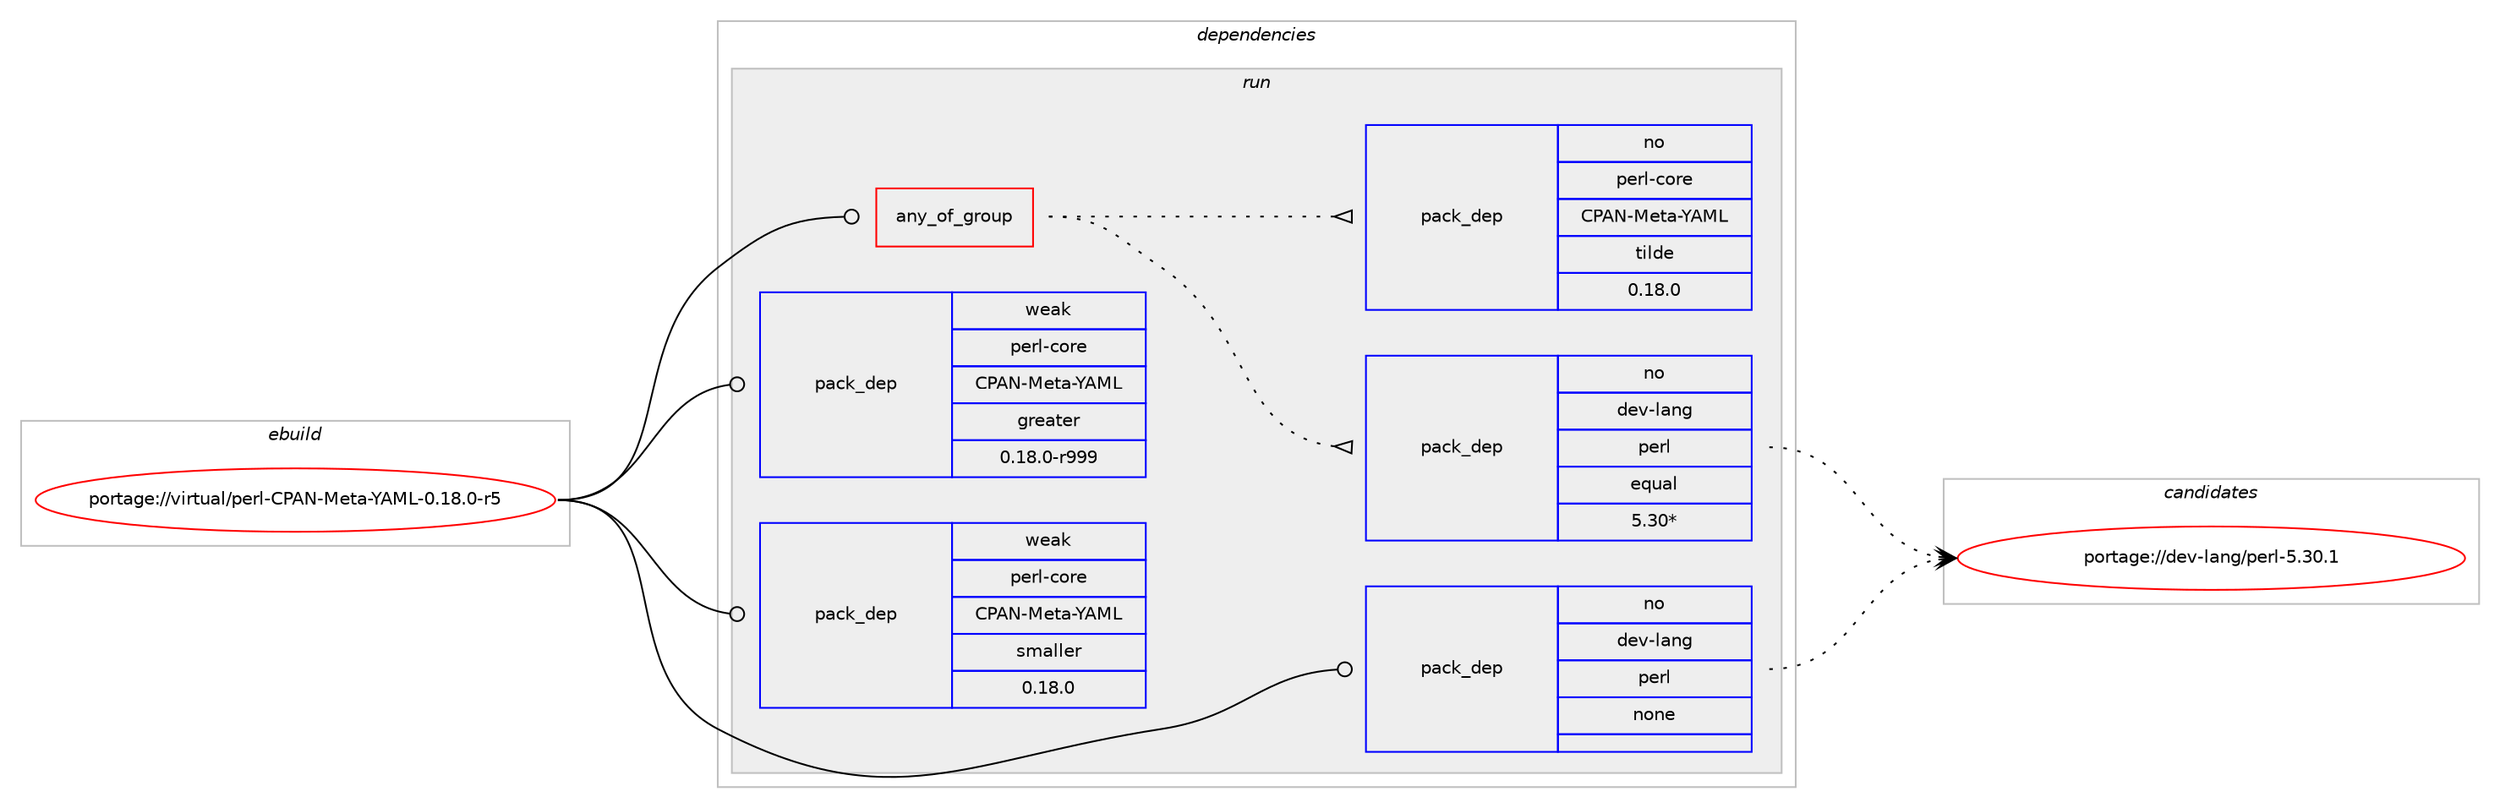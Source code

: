 digraph prolog {

# *************
# Graph options
# *************

newrank=true;
concentrate=true;
compound=true;
graph [rankdir=LR,fontname=Helvetica,fontsize=10,ranksep=1.5];#, ranksep=2.5, nodesep=0.2];
edge  [arrowhead=vee];
node  [fontname=Helvetica,fontsize=10];

# **********
# The ebuild
# **********

subgraph cluster_leftcol {
color=gray;
rank=same;
label=<<i>ebuild</i>>;
id [label="portage://virtual/perl-CPAN-Meta-YAML-0.18.0-r5", color=red, width=4, href="../virtual/perl-CPAN-Meta-YAML-0.18.0-r5.svg"];
}

# ****************
# The dependencies
# ****************

subgraph cluster_midcol {
color=gray;
label=<<i>dependencies</i>>;
subgraph cluster_compile {
fillcolor="#eeeeee";
style=filled;
label=<<i>compile</i>>;
}
subgraph cluster_compileandrun {
fillcolor="#eeeeee";
style=filled;
label=<<i>compile and run</i>>;
}
subgraph cluster_run {
fillcolor="#eeeeee";
style=filled;
label=<<i>run</i>>;
subgraph any185 {
dependency8613 [label=<<TABLE BORDER="0" CELLBORDER="1" CELLSPACING="0" CELLPADDING="4"><TR><TD CELLPADDING="10">any_of_group</TD></TR></TABLE>>, shape=none, color=red];subgraph pack7146 {
dependency8614 [label=<<TABLE BORDER="0" CELLBORDER="1" CELLSPACING="0" CELLPADDING="4" WIDTH="220"><TR><TD ROWSPAN="6" CELLPADDING="30">pack_dep</TD></TR><TR><TD WIDTH="110">no</TD></TR><TR><TD>dev-lang</TD></TR><TR><TD>perl</TD></TR><TR><TD>equal</TD></TR><TR><TD>5.30*</TD></TR></TABLE>>, shape=none, color=blue];
}
dependency8613:e -> dependency8614:w [weight=20,style="dotted",arrowhead="oinv"];
subgraph pack7147 {
dependency8615 [label=<<TABLE BORDER="0" CELLBORDER="1" CELLSPACING="0" CELLPADDING="4" WIDTH="220"><TR><TD ROWSPAN="6" CELLPADDING="30">pack_dep</TD></TR><TR><TD WIDTH="110">no</TD></TR><TR><TD>perl-core</TD></TR><TR><TD>CPAN-Meta-YAML</TD></TR><TR><TD>tilde</TD></TR><TR><TD>0.18.0</TD></TR></TABLE>>, shape=none, color=blue];
}
dependency8613:e -> dependency8615:w [weight=20,style="dotted",arrowhead="oinv"];
}
id:e -> dependency8613:w [weight=20,style="solid",arrowhead="odot"];
subgraph pack7148 {
dependency8616 [label=<<TABLE BORDER="0" CELLBORDER="1" CELLSPACING="0" CELLPADDING="4" WIDTH="220"><TR><TD ROWSPAN="6" CELLPADDING="30">pack_dep</TD></TR><TR><TD WIDTH="110">no</TD></TR><TR><TD>dev-lang</TD></TR><TR><TD>perl</TD></TR><TR><TD>none</TD></TR><TR><TD></TD></TR></TABLE>>, shape=none, color=blue];
}
id:e -> dependency8616:w [weight=20,style="solid",arrowhead="odot"];
subgraph pack7149 {
dependency8617 [label=<<TABLE BORDER="0" CELLBORDER="1" CELLSPACING="0" CELLPADDING="4" WIDTH="220"><TR><TD ROWSPAN="6" CELLPADDING="30">pack_dep</TD></TR><TR><TD WIDTH="110">weak</TD></TR><TR><TD>perl-core</TD></TR><TR><TD>CPAN-Meta-YAML</TD></TR><TR><TD>greater</TD></TR><TR><TD>0.18.0-r999</TD></TR></TABLE>>, shape=none, color=blue];
}
id:e -> dependency8617:w [weight=20,style="solid",arrowhead="odot"];
subgraph pack7150 {
dependency8618 [label=<<TABLE BORDER="0" CELLBORDER="1" CELLSPACING="0" CELLPADDING="4" WIDTH="220"><TR><TD ROWSPAN="6" CELLPADDING="30">pack_dep</TD></TR><TR><TD WIDTH="110">weak</TD></TR><TR><TD>perl-core</TD></TR><TR><TD>CPAN-Meta-YAML</TD></TR><TR><TD>smaller</TD></TR><TR><TD>0.18.0</TD></TR></TABLE>>, shape=none, color=blue];
}
id:e -> dependency8618:w [weight=20,style="solid",arrowhead="odot"];
}
}

# **************
# The candidates
# **************

subgraph cluster_choices {
rank=same;
color=gray;
label=<<i>candidates</i>>;

subgraph choice7146 {
color=black;
nodesep=1;
choice10010111845108971101034711210111410845534651484649 [label="portage://dev-lang/perl-5.30.1", color=red, width=4,href="../dev-lang/perl-5.30.1.svg"];
dependency8614:e -> choice10010111845108971101034711210111410845534651484649:w [style=dotted,weight="100"];
}
subgraph choice7147 {
color=black;
nodesep=1;
}
subgraph choice7148 {
color=black;
nodesep=1;
choice10010111845108971101034711210111410845534651484649 [label="portage://dev-lang/perl-5.30.1", color=red, width=4,href="../dev-lang/perl-5.30.1.svg"];
dependency8616:e -> choice10010111845108971101034711210111410845534651484649:w [style=dotted,weight="100"];
}
subgraph choice7149 {
color=black;
nodesep=1;
}
subgraph choice7150 {
color=black;
nodesep=1;
}
}

}
